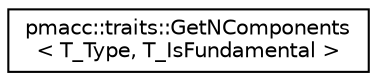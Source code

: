 digraph "Graphical Class Hierarchy"
{
 // LATEX_PDF_SIZE
  edge [fontname="Helvetica",fontsize="10",labelfontname="Helvetica",labelfontsize="10"];
  node [fontname="Helvetica",fontsize="10",shape=record];
  rankdir="LR";
  Node0 [label="pmacc::traits::GetNComponents\l\< T_Type, T_IsFundamental \>",height=0.2,width=0.4,color="black", fillcolor="white", style="filled",URL="$structpmacc_1_1traits_1_1_get_n_components.html",tooltip="C."];
}
